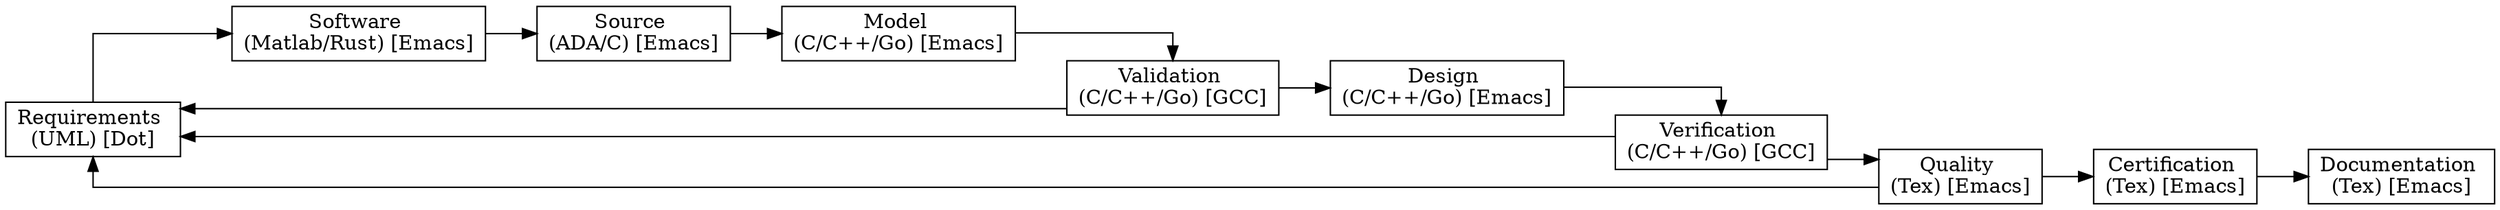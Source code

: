 digraph Project {
  // Introduction
  graph [rankdir = LR, splines=ortho];
  node[shape=record];

  // Blocks
  Requirements[label="Requirements \n(UML) [Dot]"];
  Software[label="Software \n(Matlab/Rust) [Emacs]"];
  Source[label="Source \n(ADA/C) [Emacs]"];
  Model[label="Model \n(C/C++/Go) [Emacs]"];
  Validation[label="Validation \n(C/C++/Go) [GCC]"];
  Design[label="Design \n(C/C++/Go) [Emacs]"];
  Verification[label="Verification \n(C/C++/Go) [GCC]"];
  Quality[label="Quality \n(Tex) [Emacs]"];
  Certification[label="Certification \n(Tex) [Emacs]"];
  Documentation[label="Documentation \n(Tex) [Emacs]"];

  // Sequence
  Requirements -> Software;
  Software -> Source;
  Source -> Model;
  Model -> Validation;
  Validation -> Design;
  Design -> Verification;
  Verification -> Quality;
  Quality -> Certification;
  Certification -> Documentation;

  // Feedback
  Validation -> Requirements;
  Verification -> Requirements;
  Quality -> Requirements;
}

